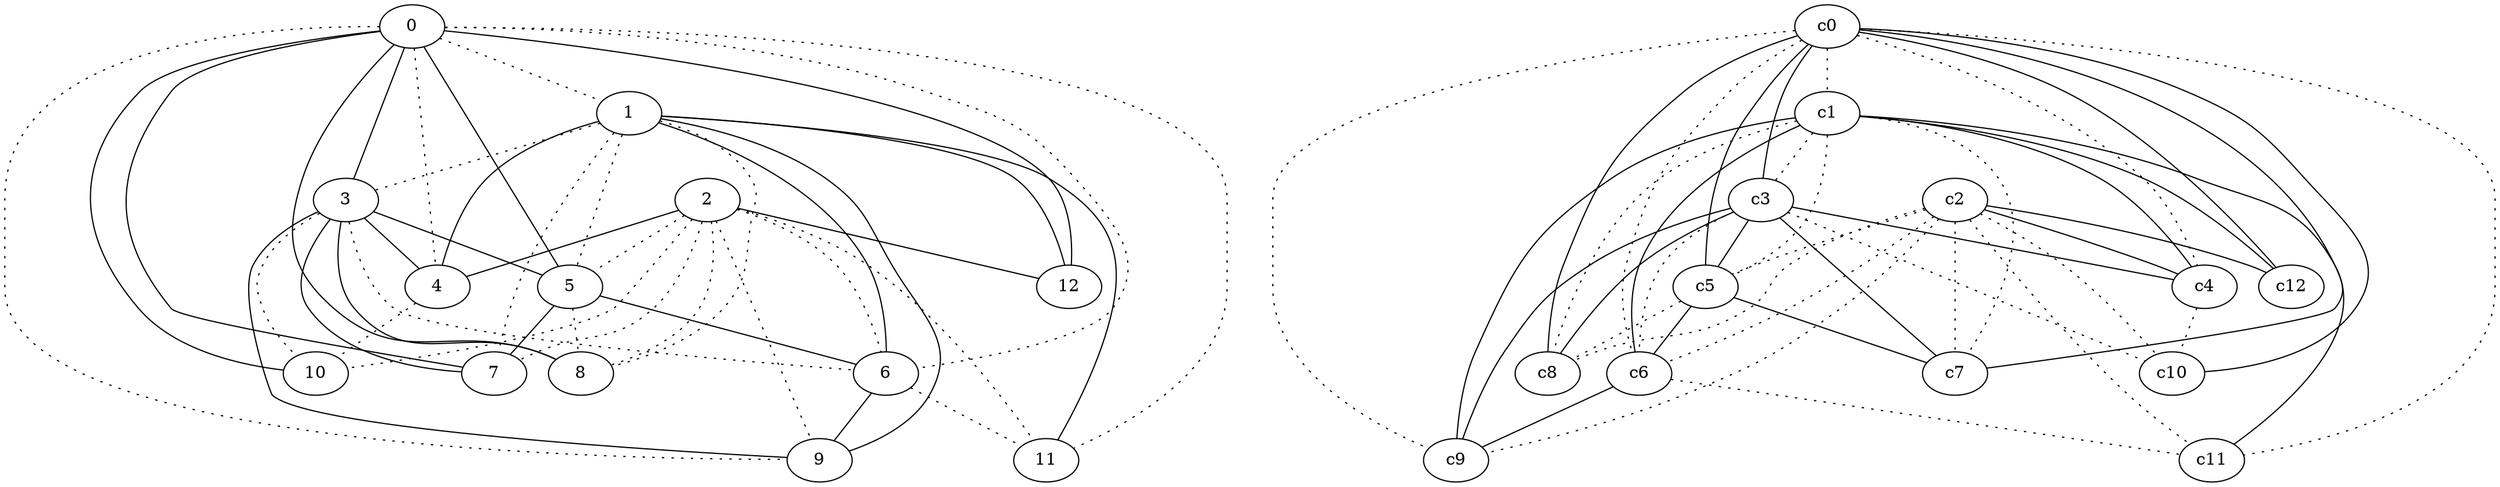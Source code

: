 graph {
a0[label=0];
a1[label=1];
a2[label=2];
a3[label=3];
a4[label=4];
a5[label=5];
a6[label=6];
a7[label=7];
a8[label=8];
a9[label=9];
a10[label=10];
a11[label=11];
a12[label=12];
a0 -- a1 [style=dotted];
a0 -- a3;
a0 -- a4 [style=dotted];
a0 -- a5;
a0 -- a6 [style=dotted];
a0 -- a7;
a0 -- a8;
a0 -- a9 [style=dotted];
a0 -- a10;
a0 -- a11 [style=dotted];
a0 -- a12;
a1 -- a3 [style=dotted];
a1 -- a4;
a1 -- a5 [style=dotted];
a1 -- a6;
a1 -- a7 [style=dotted];
a1 -- a8 [style=dotted];
a1 -- a9;
a1 -- a11;
a1 -- a12;
a2 -- a4;
a2 -- a5 [style=dotted];
a2 -- a6 [style=dotted];
a2 -- a7 [style=dotted];
a2 -- a8 [style=dotted];
a2 -- a9 [style=dotted];
a2 -- a10 [style=dotted];
a2 -- a11 [style=dotted];
a2 -- a12;
a3 -- a4;
a3 -- a5;
a3 -- a6 [style=dotted];
a3 -- a7;
a3 -- a8;
a3 -- a9;
a3 -- a10 [style=dotted];
a4 -- a10 [style=dotted];
a5 -- a6;
a5 -- a7;
a5 -- a8 [style=dotted];
a6 -- a9;
a6 -- a11 [style=dotted];
c0 -- c1 [style=dotted];
c0 -- c3;
c0 -- c4 [style=dotted];
c0 -- c5;
c0 -- c6 [style=dotted];
c0 -- c7;
c0 -- c8;
c0 -- c9 [style=dotted];
c0 -- c10;
c0 -- c11 [style=dotted];
c0 -- c12;
c1 -- c3 [style=dotted];
c1 -- c4;
c1 -- c5 [style=dotted];
c1 -- c6;
c1 -- c7 [style=dotted];
c1 -- c8 [style=dotted];
c1 -- c9;
c1 -- c11;
c1 -- c12;
c2 -- c4;
c2 -- c5 [style=dotted];
c2 -- c6 [style=dotted];
c2 -- c7 [style=dotted];
c2 -- c8 [style=dotted];
c2 -- c9 [style=dotted];
c2 -- c10 [style=dotted];
c2 -- c11 [style=dotted];
c2 -- c12;
c3 -- c4;
c3 -- c5;
c3 -- c6 [style=dotted];
c3 -- c7;
c3 -- c8;
c3 -- c9;
c3 -- c10 [style=dotted];
c4 -- c10 [style=dotted];
c5 -- c6;
c5 -- c7;
c5 -- c8 [style=dotted];
c6 -- c9;
c6 -- c11 [style=dotted];
}
